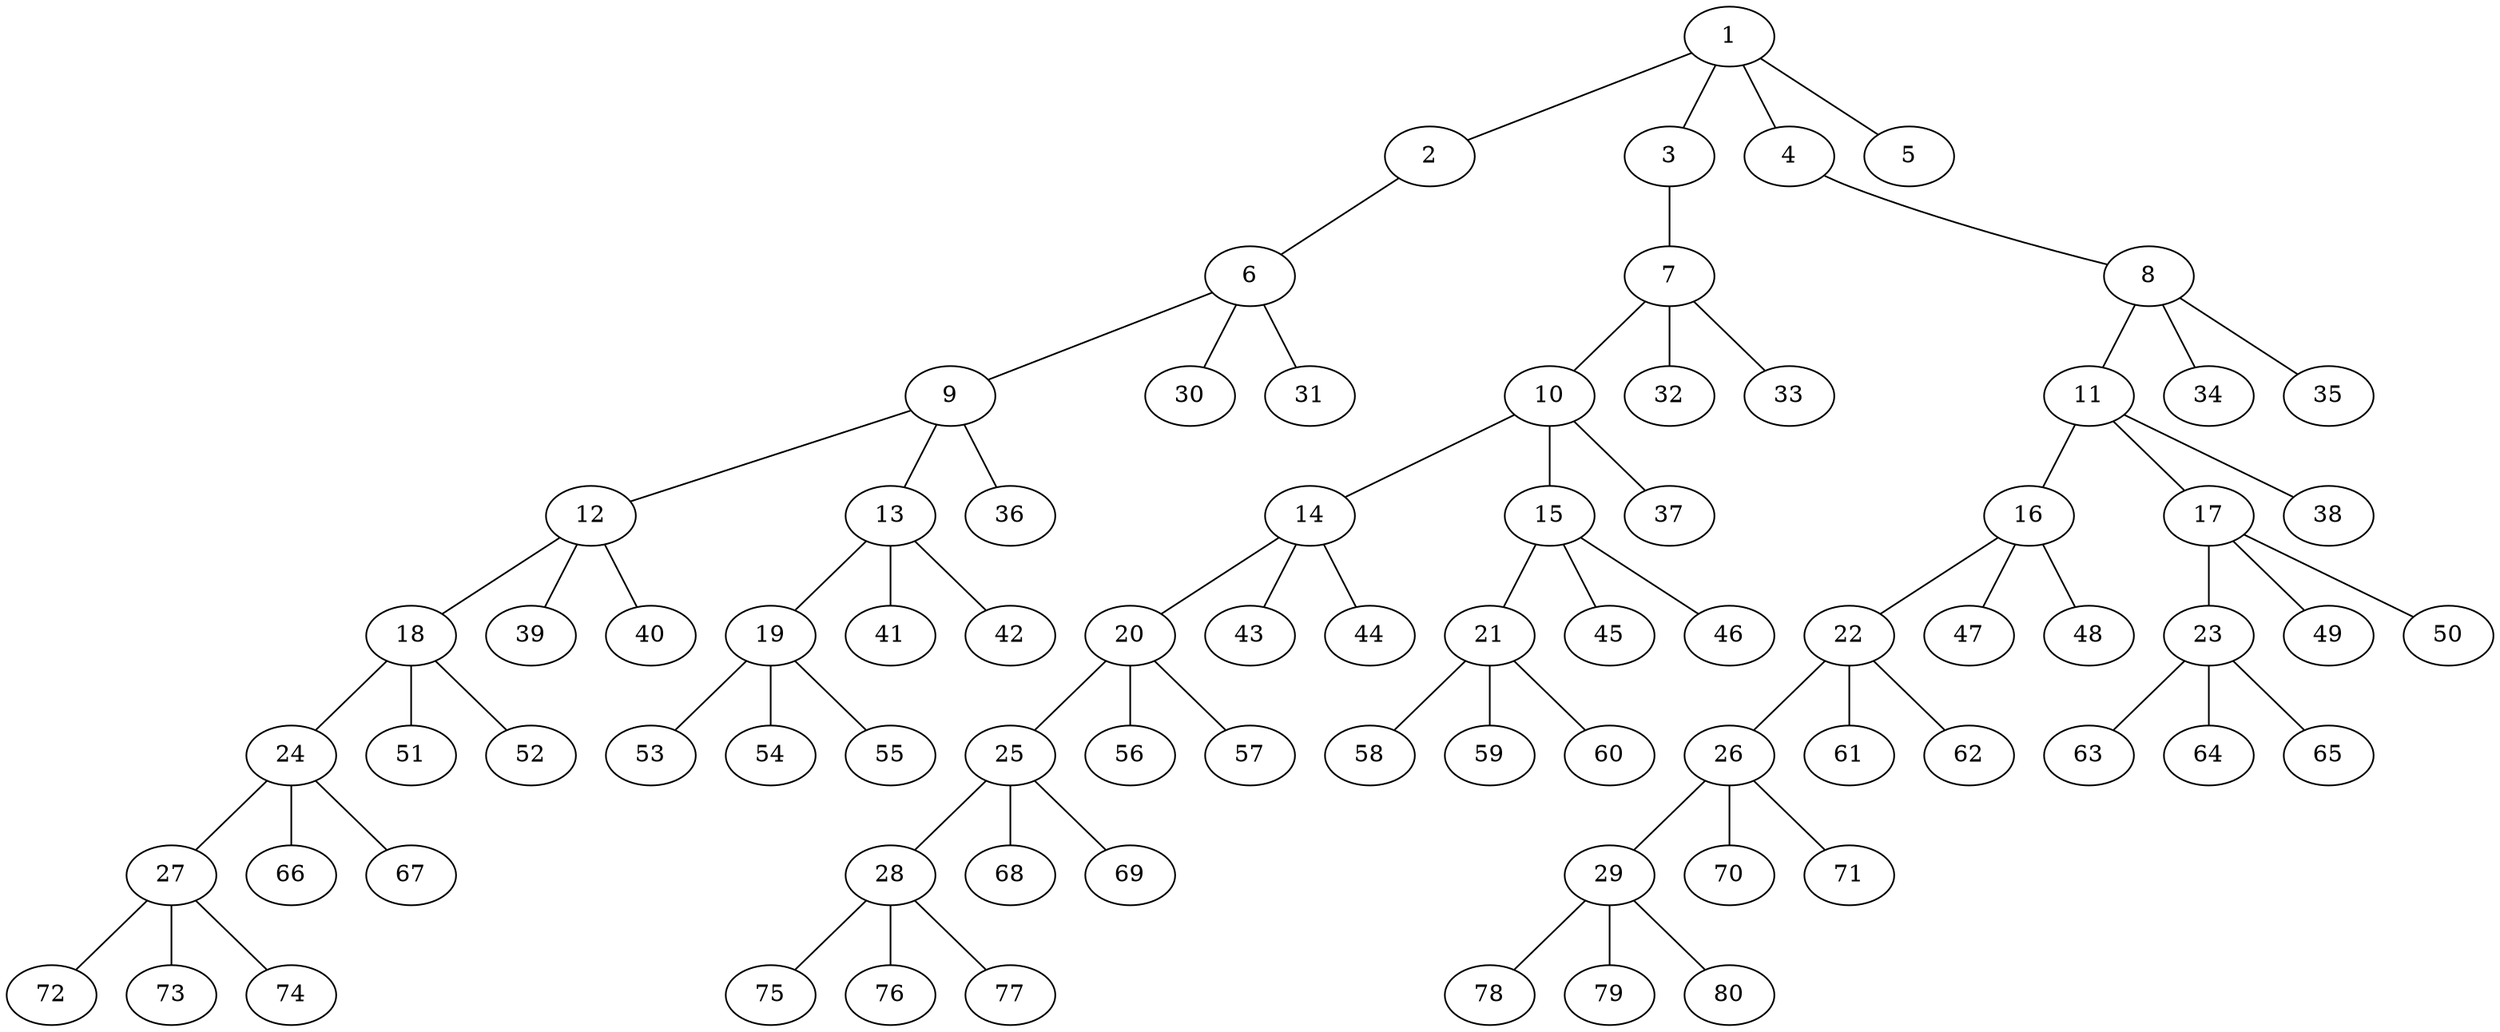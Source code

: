graph molecule_154 {
	1	 [chem=P];
	2	 [chem=O];
	1 -- 2	 [valence=1];
	3	 [chem=O];
	1 -- 3	 [valence=1];
	4	 [chem=O];
	1 -- 4	 [valence=1];
	5	 [chem=O];
	1 -- 5	 [valence=2];
	6	 [chem=C];
	2 -- 6	 [valence=1];
	7	 [chem=C];
	3 -- 7	 [valence=1];
	8	 [chem=C];
	4 -- 8	 [valence=1];
	9	 [chem=C];
	6 -- 9	 [valence=1];
	30	 [chem=H];
	6 -- 30	 [valence=1];
	31	 [chem=H];
	6 -- 31	 [valence=1];
	10	 [chem=C];
	7 -- 10	 [valence=1];
	32	 [chem=H];
	7 -- 32	 [valence=1];
	33	 [chem=H];
	7 -- 33	 [valence=1];
	11	 [chem=C];
	8 -- 11	 [valence=1];
	34	 [chem=H];
	8 -- 34	 [valence=1];
	35	 [chem=H];
	8 -- 35	 [valence=1];
	12	 [chem=C];
	9 -- 12	 [valence=1];
	13	 [chem=C];
	9 -- 13	 [valence=1];
	36	 [chem=H];
	9 -- 36	 [valence=1];
	14	 [chem=C];
	10 -- 14	 [valence=1];
	15	 [chem=C];
	10 -- 15	 [valence=1];
	37	 [chem=H];
	10 -- 37	 [valence=1];
	16	 [chem=C];
	11 -- 16	 [valence=1];
	17	 [chem=C];
	11 -- 17	 [valence=1];
	38	 [chem=H];
	11 -- 38	 [valence=1];
	18	 [chem=C];
	12 -- 18	 [valence=1];
	39	 [chem=H];
	12 -- 39	 [valence=1];
	40	 [chem=H];
	12 -- 40	 [valence=1];
	19	 [chem=C];
	13 -- 19	 [valence=1];
	41	 [chem=H];
	13 -- 41	 [valence=1];
	42	 [chem=H];
	13 -- 42	 [valence=1];
	20	 [chem=C];
	14 -- 20	 [valence=1];
	43	 [chem=H];
	14 -- 43	 [valence=1];
	44	 [chem=H];
	14 -- 44	 [valence=1];
	21	 [chem=C];
	15 -- 21	 [valence=1];
	45	 [chem=H];
	15 -- 45	 [valence=1];
	46	 [chem=H];
	15 -- 46	 [valence=1];
	22	 [chem=C];
	16 -- 22	 [valence=1];
	47	 [chem=H];
	16 -- 47	 [valence=1];
	48	 [chem=H];
	16 -- 48	 [valence=1];
	23	 [chem=C];
	17 -- 23	 [valence=1];
	49	 [chem=H];
	17 -- 49	 [valence=1];
	50	 [chem=H];
	17 -- 50	 [valence=1];
	24	 [chem=C];
	18 -- 24	 [valence=1];
	51	 [chem=H];
	18 -- 51	 [valence=1];
	52	 [chem=H];
	18 -- 52	 [valence=1];
	53	 [chem=H];
	19 -- 53	 [valence=1];
	54	 [chem=H];
	19 -- 54	 [valence=1];
	55	 [chem=H];
	19 -- 55	 [valence=1];
	25	 [chem=C];
	20 -- 25	 [valence=1];
	56	 [chem=H];
	20 -- 56	 [valence=1];
	57	 [chem=H];
	20 -- 57	 [valence=1];
	58	 [chem=H];
	21 -- 58	 [valence=1];
	59	 [chem=H];
	21 -- 59	 [valence=1];
	60	 [chem=H];
	21 -- 60	 [valence=1];
	26	 [chem=C];
	22 -- 26	 [valence=1];
	61	 [chem=H];
	22 -- 61	 [valence=1];
	62	 [chem=H];
	22 -- 62	 [valence=1];
	63	 [chem=H];
	23 -- 63	 [valence=1];
	64	 [chem=H];
	23 -- 64	 [valence=1];
	65	 [chem=H];
	23 -- 65	 [valence=1];
	27	 [chem=C];
	24 -- 27	 [valence=1];
	66	 [chem=H];
	24 -- 66	 [valence=1];
	67	 [chem=H];
	24 -- 67	 [valence=1];
	28	 [chem=C];
	25 -- 28	 [valence=1];
	68	 [chem=H];
	25 -- 68	 [valence=1];
	69	 [chem=H];
	25 -- 69	 [valence=1];
	29	 [chem=C];
	26 -- 29	 [valence=1];
	70	 [chem=H];
	26 -- 70	 [valence=1];
	71	 [chem=H];
	26 -- 71	 [valence=1];
	72	 [chem=H];
	27 -- 72	 [valence=1];
	73	 [chem=H];
	27 -- 73	 [valence=1];
	74	 [chem=H];
	27 -- 74	 [valence=1];
	75	 [chem=H];
	28 -- 75	 [valence=1];
	76	 [chem=H];
	28 -- 76	 [valence=1];
	77	 [chem=H];
	28 -- 77	 [valence=1];
	78	 [chem=H];
	29 -- 78	 [valence=1];
	79	 [chem=H];
	29 -- 79	 [valence=1];
	80	 [chem=H];
	29 -- 80	 [valence=1];
}
